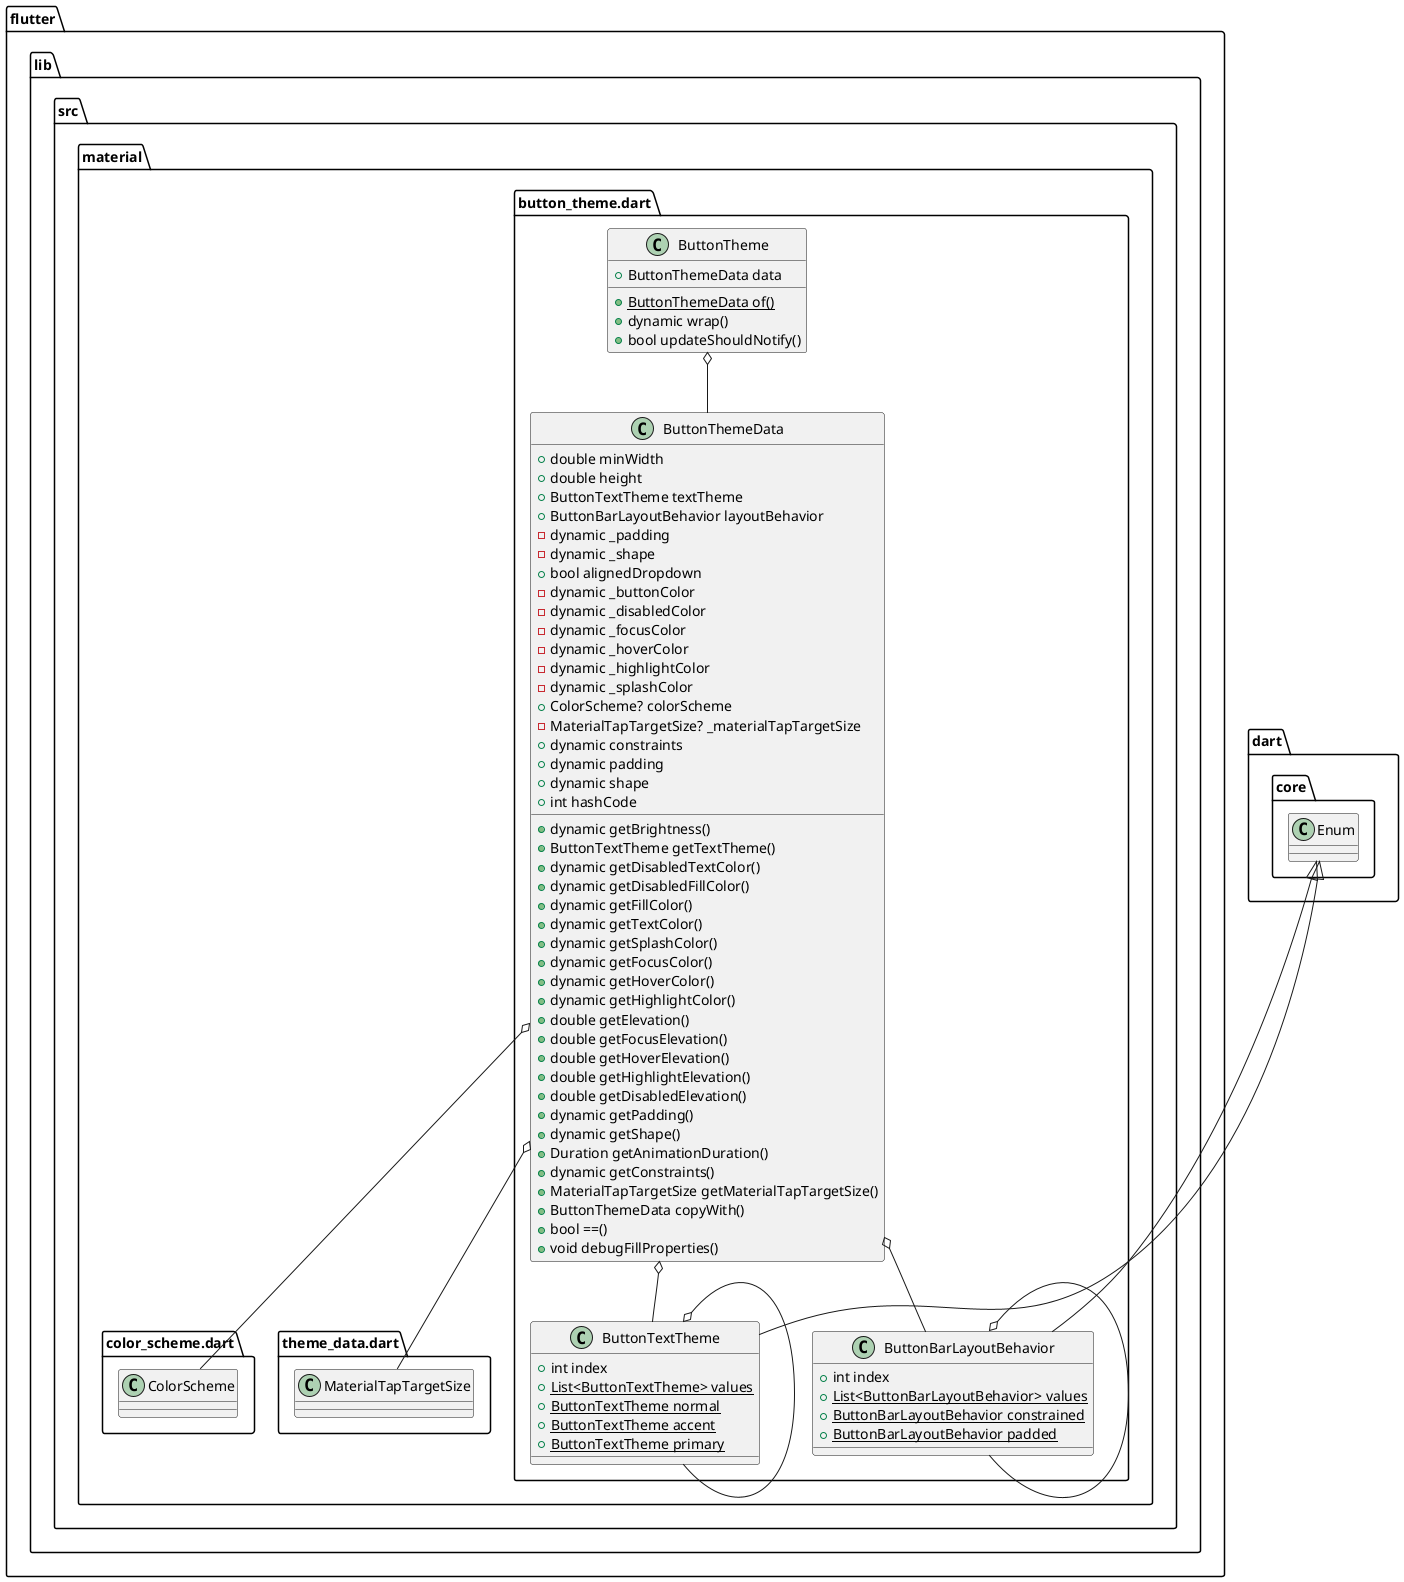@startuml
set namespaceSeparator ::

class "flutter::lib::src::material::button_theme.dart::ButtonTheme" {
  +ButtonThemeData data
  {static} +ButtonThemeData of()
  +dynamic wrap()
  +bool updateShouldNotify()
}

"flutter::lib::src::material::button_theme.dart::ButtonTheme" o-- "flutter::lib::src::material::button_theme.dart::ButtonThemeData"

class "flutter::lib::src::material::button_theme.dart::ButtonThemeData" {
  +double minWidth
  +double height
  +ButtonTextTheme textTheme
  +ButtonBarLayoutBehavior layoutBehavior
  -dynamic _padding
  -dynamic _shape
  +bool alignedDropdown
  -dynamic _buttonColor
  -dynamic _disabledColor
  -dynamic _focusColor
  -dynamic _hoverColor
  -dynamic _highlightColor
  -dynamic _splashColor
  +ColorScheme? colorScheme
  -MaterialTapTargetSize? _materialTapTargetSize
  +dynamic constraints
  +dynamic padding
  +dynamic shape
  +int hashCode
  +dynamic getBrightness()
  +ButtonTextTheme getTextTheme()
  +dynamic getDisabledTextColor()
  +dynamic getDisabledFillColor()
  +dynamic getFillColor()
  +dynamic getTextColor()
  +dynamic getSplashColor()
  +dynamic getFocusColor()
  +dynamic getHoverColor()
  +dynamic getHighlightColor()
  +double getElevation()
  +double getFocusElevation()
  +double getHoverElevation()
  +double getHighlightElevation()
  +double getDisabledElevation()
  +dynamic getPadding()
  +dynamic getShape()
  +Duration getAnimationDuration()
  +dynamic getConstraints()
  +MaterialTapTargetSize getMaterialTapTargetSize()
  +ButtonThemeData copyWith()
  +bool ==()
  +void debugFillProperties()
}

"flutter::lib::src::material::button_theme.dart::ButtonThemeData" o-- "flutter::lib::src::material::button_theme.dart::ButtonTextTheme"
"flutter::lib::src::material::button_theme.dart::ButtonThemeData" o-- "flutter::lib::src::material::button_theme.dart::ButtonBarLayoutBehavior"
"flutter::lib::src::material::button_theme.dart::ButtonThemeData" o-- "flutter::lib::src::material::color_scheme.dart::ColorScheme"
"flutter::lib::src::material::button_theme.dart::ButtonThemeData" o-- "flutter::lib::src::material::theme_data.dart::MaterialTapTargetSize"

class "flutter::lib::src::material::button_theme.dart::ButtonTextTheme" {
  +int index
  {static} +List<ButtonTextTheme> values
  {static} +ButtonTextTheme normal
  {static} +ButtonTextTheme accent
  {static} +ButtonTextTheme primary
}

"flutter::lib::src::material::button_theme.dart::ButtonTextTheme" o-- "flutter::lib::src::material::button_theme.dart::ButtonTextTheme"
"dart::core::Enum" <|-- "flutter::lib::src::material::button_theme.dart::ButtonTextTheme"

class "flutter::lib::src::material::button_theme.dart::ButtonBarLayoutBehavior" {
  +int index
  {static} +List<ButtonBarLayoutBehavior> values
  {static} +ButtonBarLayoutBehavior constrained
  {static} +ButtonBarLayoutBehavior padded
}

"flutter::lib::src::material::button_theme.dart::ButtonBarLayoutBehavior" o-- "flutter::lib::src::material::button_theme.dart::ButtonBarLayoutBehavior"
"dart::core::Enum" <|-- "flutter::lib::src::material::button_theme.dart::ButtonBarLayoutBehavior"


@enduml